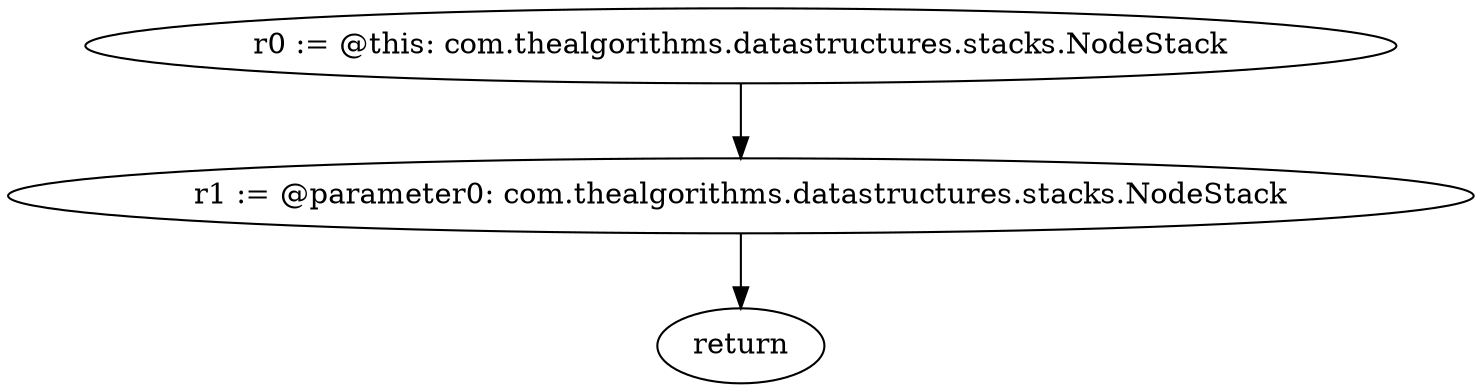 digraph "unitGraph" {
    "r0 := @this: com.thealgorithms.datastructures.stacks.NodeStack"
    "r1 := @parameter0: com.thealgorithms.datastructures.stacks.NodeStack"
    "return"
    "r0 := @this: com.thealgorithms.datastructures.stacks.NodeStack"->"r1 := @parameter0: com.thealgorithms.datastructures.stacks.NodeStack";
    "r1 := @parameter0: com.thealgorithms.datastructures.stacks.NodeStack"->"return";
}

